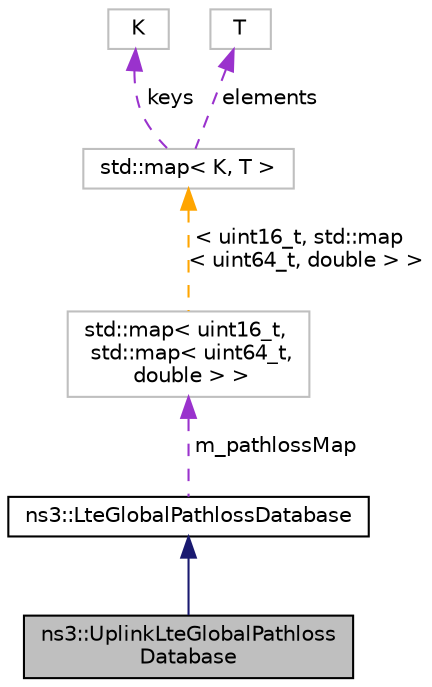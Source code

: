 digraph "ns3::UplinkLteGlobalPathlossDatabase"
{
 // LATEX_PDF_SIZE
  edge [fontname="Helvetica",fontsize="10",labelfontname="Helvetica",labelfontsize="10"];
  node [fontname="Helvetica",fontsize="10",shape=record];
  Node1 [label="ns3::UplinkLteGlobalPathloss\lDatabase",height=0.2,width=0.4,color="black", fillcolor="grey75", style="filled", fontcolor="black",tooltip="Store the last pathloss value for each TX-RX pair for uplink."];
  Node2 -> Node1 [dir="back",color="midnightblue",fontsize="10",style="solid",fontname="Helvetica"];
  Node2 [label="ns3::LteGlobalPathlossDatabase",height=0.2,width=0.4,color="black", fillcolor="white", style="filled",URL="$classns3_1_1_lte_global_pathloss_database.html",tooltip="Store the last pathloss value for each TX-RX pair."];
  Node3 -> Node2 [dir="back",color="darkorchid3",fontsize="10",style="dashed",label=" m_pathlossMap" ,fontname="Helvetica"];
  Node3 [label="std::map\< uint16_t,\l std::map\< uint64_t,\l double \> \>",height=0.2,width=0.4,color="grey75", fillcolor="white", style="filled",tooltip=" "];
  Node4 -> Node3 [dir="back",color="orange",fontsize="10",style="dashed",label=" \< uint16_t, std::map\l\< uint64_t, double \> \>" ,fontname="Helvetica"];
  Node4 [label="std::map\< K, T \>",height=0.2,width=0.4,color="grey75", fillcolor="white", style="filled",tooltip=" "];
  Node5 -> Node4 [dir="back",color="darkorchid3",fontsize="10",style="dashed",label=" keys" ,fontname="Helvetica"];
  Node5 [label="K",height=0.2,width=0.4,color="grey75", fillcolor="white", style="filled",tooltip=" "];
  Node6 -> Node4 [dir="back",color="darkorchid3",fontsize="10",style="dashed",label=" elements" ,fontname="Helvetica"];
  Node6 [label="T",height=0.2,width=0.4,color="grey75", fillcolor="white", style="filled",tooltip=" "];
}
